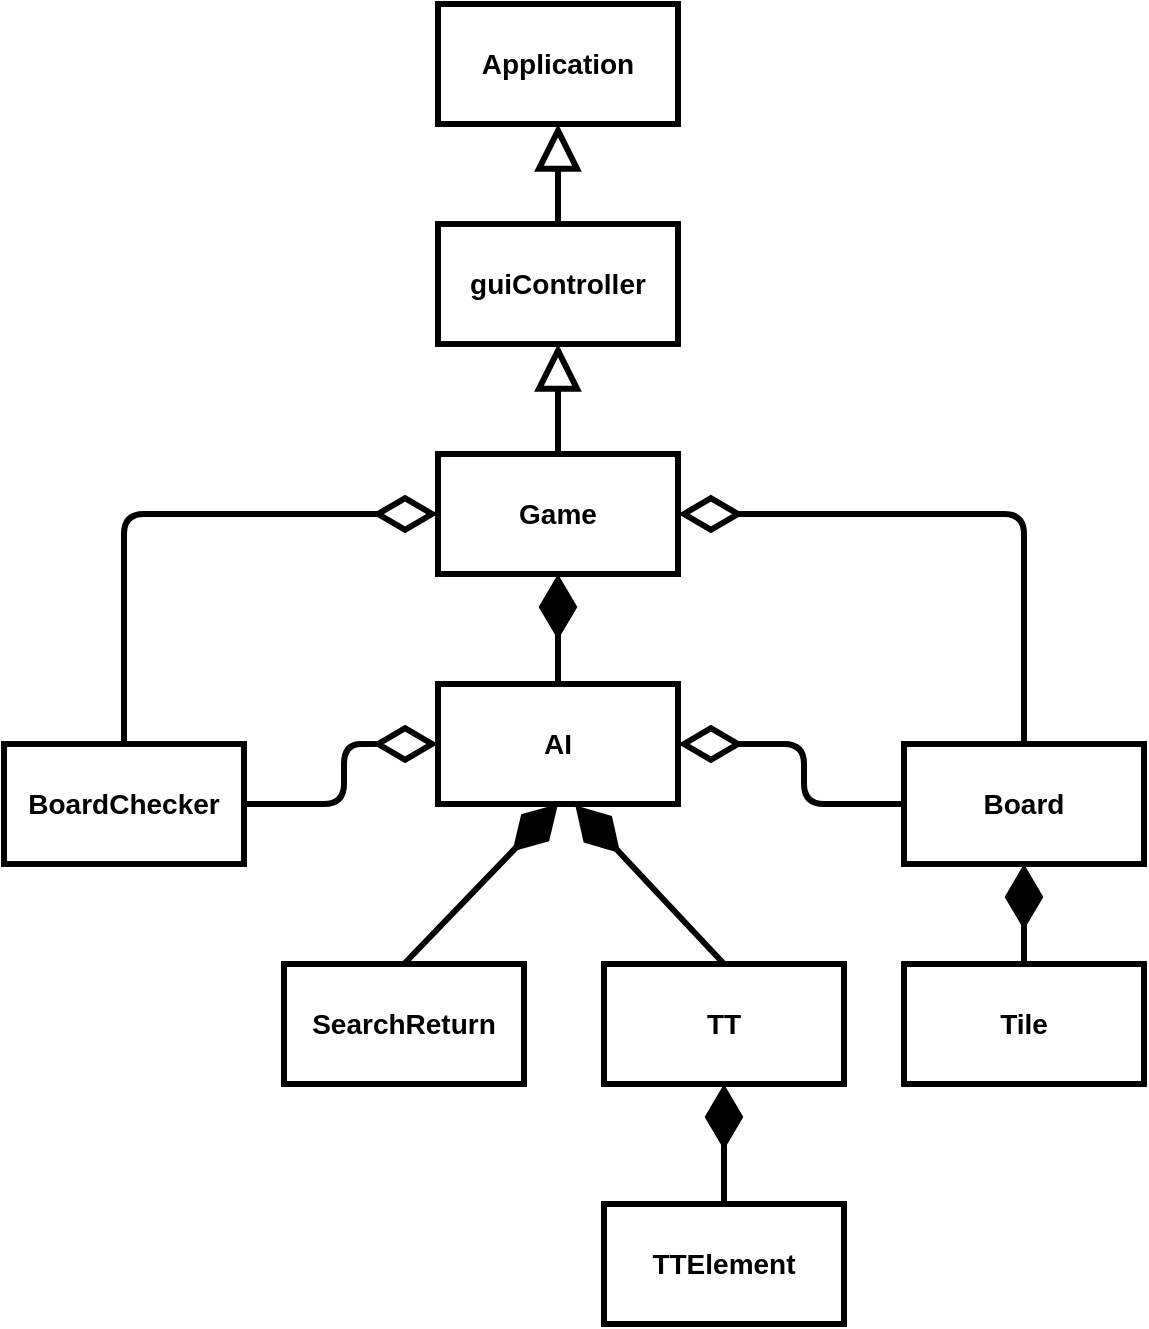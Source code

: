 <mxfile version="12.1.7" type="device" pages="1"><diagram name="Page-1" id="929967ad-93f9-6ef4-fab6-5d389245f69c"><mxGraphModel dx="1292" dy="720" grid="1" gridSize="10" guides="1" tooltips="1" connect="1" arrows="1" fold="1" page="1" pageScale="1.5" pageWidth="1169" pageHeight="826" background="none" math="0" shadow="0"><root><mxCell id="0" style=";html=1;"/><mxCell id="1" style=";html=1;" parent="0"/><mxCell id="19ajUf6BM5c3UXsq3fZs-1" value="Application" style="rounded=0;whiteSpace=wrap;html=1;strokeWidth=3;fontStyle=1;fontSize=14;" vertex="1" parent="1"><mxGeometry x="597" y="130" width="120" height="60" as="geometry"/></mxCell><mxCell id="19ajUf6BM5c3UXsq3fZs-2" value="guiController" style="rounded=0;whiteSpace=wrap;html=1;strokeWidth=3;fontStyle=1;fontSize=14;" vertex="1" parent="1"><mxGeometry x="597" y="240" width="120" height="60" as="geometry"/></mxCell><mxCell id="19ajUf6BM5c3UXsq3fZs-3" value="Game" style="rounded=0;whiteSpace=wrap;html=1;strokeWidth=3;fontStyle=1;fontSize=14;" vertex="1" parent="1"><mxGeometry x="597" y="355" width="120" height="60" as="geometry"/></mxCell><mxCell id="19ajUf6BM5c3UXsq3fZs-4" value="Board" style="rounded=0;whiteSpace=wrap;html=1;strokeWidth=3;fontStyle=1;fontSize=14;" vertex="1" parent="1"><mxGeometry x="830" y="500" width="120" height="60" as="geometry"/></mxCell><mxCell id="19ajUf6BM5c3UXsq3fZs-5" value="AI" style="rounded=0;whiteSpace=wrap;html=1;strokeWidth=3;fontStyle=1;fontSize=14;" vertex="1" parent="1"><mxGeometry x="597" y="470" width="120" height="60" as="geometry"/></mxCell><mxCell id="19ajUf6BM5c3UXsq3fZs-6" value="Tile" style="rounded=0;whiteSpace=wrap;html=1;strokeWidth=3;fontStyle=1;fontSize=14;" vertex="1" parent="1"><mxGeometry x="830" y="610" width="120" height="60" as="geometry"/></mxCell><mxCell id="19ajUf6BM5c3UXsq3fZs-7" value="TT" style="rounded=0;whiteSpace=wrap;html=1;strokeWidth=3;fontStyle=1;fontSize=14;" vertex="1" parent="1"><mxGeometry x="680" y="610" width="120" height="60" as="geometry"/></mxCell><mxCell id="19ajUf6BM5c3UXsq3fZs-8" value="TTElement" style="rounded=0;whiteSpace=wrap;html=1;strokeWidth=3;fontStyle=1;fontSize=14;" vertex="1" parent="1"><mxGeometry x="680" y="730" width="120" height="60" as="geometry"/></mxCell><mxCell id="19ajUf6BM5c3UXsq3fZs-9" value="SearchReturn" style="rounded=0;whiteSpace=wrap;html=1;strokeWidth=3;fontStyle=1;fontSize=14;" vertex="1" parent="1"><mxGeometry x="520" y="610" width="120" height="60" as="geometry"/></mxCell><mxCell id="19ajUf6BM5c3UXsq3fZs-10" value="BoardChecker" style="rounded=0;whiteSpace=wrap;html=1;strokeWidth=3;fontStyle=1;fontSize=14;" vertex="1" parent="1"><mxGeometry x="380" y="500" width="120" height="60" as="geometry"/></mxCell><mxCell id="19ajUf6BM5c3UXsq3fZs-13" value="" style="endArrow=block;endSize=16;endFill=0;html=1;fillColor=#000000;gradientColor=none;exitX=0.5;exitY=0;exitDx=0;exitDy=0;entryX=0.5;entryY=1;entryDx=0;entryDy=0;strokeWidth=3;" edge="1" parent="1" source="19ajUf6BM5c3UXsq3fZs-2" target="19ajUf6BM5c3UXsq3fZs-1"><mxGeometry width="160" relative="1" as="geometry"><mxPoint x="800" y="290" as="sourcePoint"/><mxPoint x="800" y="210" as="targetPoint"/></mxGeometry></mxCell><mxCell id="19ajUf6BM5c3UXsq3fZs-14" value="" style="endArrow=block;endSize=16;endFill=0;html=1;fillColor=#000000;gradientColor=none;exitX=0.5;exitY=0;exitDx=0;exitDy=0;entryX=0.5;entryY=1;entryDx=0;entryDy=0;strokeWidth=3;" edge="1" parent="1" source="19ajUf6BM5c3UXsq3fZs-3" target="19ajUf6BM5c3UXsq3fZs-2"><mxGeometry width="160" relative="1" as="geometry"><mxPoint x="820" y="325" as="sourcePoint"/><mxPoint x="820" y="275" as="targetPoint"/></mxGeometry></mxCell><mxCell id="19ajUf6BM5c3UXsq3fZs-17" value="" style="endArrow=diamondThin;endFill=0;endSize=24;html=1;fillColor=#000000;gradientColor=none;entryX=1;entryY=0.5;entryDx=0;entryDy=0;exitX=0.5;exitY=0;exitDx=0;exitDy=0;strokeWidth=3;" edge="1" parent="1" source="19ajUf6BM5c3UXsq3fZs-4" target="19ajUf6BM5c3UXsq3fZs-3"><mxGeometry width="160" relative="1" as="geometry"><mxPoint x="480" y="450" as="sourcePoint"/><mxPoint x="640" y="450" as="targetPoint"/><Array as="points"><mxPoint x="890" y="385"/></Array></mxGeometry></mxCell><mxCell id="19ajUf6BM5c3UXsq3fZs-20" value="" style="endArrow=diamondThin;endFill=1;endSize=24;html=1;fillColor=#000000;gradientColor=none;exitX=0.5;exitY=0;exitDx=0;exitDy=0;entryX=0.5;entryY=1;entryDx=0;entryDy=0;strokeWidth=3;" edge="1" parent="1" source="19ajUf6BM5c3UXsq3fZs-6" target="19ajUf6BM5c3UXsq3fZs-4"><mxGeometry width="160" relative="1" as="geometry"><mxPoint x="360" y="855" as="sourcePoint"/><mxPoint x="950" y="560" as="targetPoint"/></mxGeometry></mxCell><mxCell id="19ajUf6BM5c3UXsq3fZs-22" value="" style="endArrow=diamondThin;endFill=1;endSize=24;html=1;fillColor=#000000;gradientColor=none;entryX=0.5;entryY=1;entryDx=0;entryDy=0;exitX=0.5;exitY=0;exitDx=0;exitDy=0;strokeWidth=3;" edge="1" parent="1" source="19ajUf6BM5c3UXsq3fZs-9" target="19ajUf6BM5c3UXsq3fZs-5"><mxGeometry width="160" relative="1" as="geometry"><mxPoint x="400" y="610" as="sourcePoint"/><mxPoint x="510" y="550" as="targetPoint"/></mxGeometry></mxCell><mxCell id="19ajUf6BM5c3UXsq3fZs-23" value="" style="endArrow=diamondThin;endFill=1;endSize=24;html=1;fillColor=#000000;gradientColor=none;exitX=0.5;exitY=0;exitDx=0;exitDy=0;entryX=0.5;entryY=1;entryDx=0;entryDy=0;strokeWidth=3;" edge="1" parent="1" source="19ajUf6BM5c3UXsq3fZs-8" target="19ajUf6BM5c3UXsq3fZs-7"><mxGeometry width="160" relative="1" as="geometry"><mxPoint x="910" y="1100" as="sourcePoint"/><mxPoint x="890" y="940" as="targetPoint"/></mxGeometry></mxCell><mxCell id="19ajUf6BM5c3UXsq3fZs-24" value="" style="endArrow=diamondThin;endFill=0;endSize=24;html=1;fillColor=#000000;gradientColor=none;entryX=0;entryY=0.5;entryDx=0;entryDy=0;exitX=0.5;exitY=0;exitDx=0;exitDy=0;strokeWidth=3;" edge="1" parent="1" source="19ajUf6BM5c3UXsq3fZs-10" target="19ajUf6BM5c3UXsq3fZs-3"><mxGeometry width="160" relative="1" as="geometry"><mxPoint x="510" y="569.0" as="sourcePoint"/><mxPoint x="660" y="410" as="targetPoint"/><Array as="points"><mxPoint x="440" y="385"/></Array></mxGeometry></mxCell><mxCell id="19ajUf6BM5c3UXsq3fZs-25" value="" style="endArrow=diamondThin;endFill=0;endSize=24;html=1;fillColor=#000000;gradientColor=none;exitX=1;exitY=0.5;exitDx=0;exitDy=0;entryX=0;entryY=0.5;entryDx=0;entryDy=0;strokeWidth=3;" edge="1" parent="1" source="19ajUf6BM5c3UXsq3fZs-10" target="19ajUf6BM5c3UXsq3fZs-5"><mxGeometry width="160" relative="1" as="geometry"><mxPoint x="520" y="579.0" as="sourcePoint"/><mxPoint x="600" y="510" as="targetPoint"/><Array as="points"><mxPoint x="550" y="530"/><mxPoint x="550" y="500"/></Array></mxGeometry></mxCell><mxCell id="19ajUf6BM5c3UXsq3fZs-26" value="" style="endArrow=diamondThin;endFill=1;endSize=24;html=1;fillColor=#000000;gradientColor=none;exitX=0.5;exitY=0;exitDx=0;exitDy=0;strokeWidth=3;" edge="1" parent="1" source="19ajUf6BM5c3UXsq3fZs-5"><mxGeometry width="160" relative="1" as="geometry"><mxPoint x="886" y="680" as="sourcePoint"/><mxPoint x="657" y="415" as="targetPoint"/></mxGeometry></mxCell><mxCell id="19ajUf6BM5c3UXsq3fZs-27" value="" style="endArrow=diamondThin;endFill=1;endSize=24;html=1;fillColor=#000000;gradientColor=none;exitX=0.5;exitY=0;exitDx=0;exitDy=0;entryX=0.572;entryY=1.01;entryDx=0;entryDy=0;entryPerimeter=0;strokeWidth=3;" edge="1" parent="1" source="19ajUf6BM5c3UXsq3fZs-7" target="19ajUf6BM5c3UXsq3fZs-5"><mxGeometry width="160" relative="1" as="geometry"><mxPoint x="1130" y="790" as="sourcePoint"/><mxPoint x="1076.154" y="690" as="targetPoint"/></mxGeometry></mxCell><mxCell id="19ajUf6BM5c3UXsq3fZs-28" value="" style="endArrow=diamondThin;endFill=0;endSize=24;html=1;fillColor=#000000;gradientColor=none;exitX=0;exitY=0.5;exitDx=0;exitDy=0;entryX=1;entryY=0.5;entryDx=0;entryDy=0;strokeWidth=3;" edge="1" parent="1" source="19ajUf6BM5c3UXsq3fZs-4" target="19ajUf6BM5c3UXsq3fZs-5"><mxGeometry width="160" relative="1" as="geometry"><mxPoint x="510" y="500" as="sourcePoint"/><mxPoint x="667" y="425" as="targetPoint"/><Array as="points"><mxPoint x="780" y="530"/><mxPoint x="780" y="500"/></Array></mxGeometry></mxCell></root></mxGraphModel></diagram></mxfile>